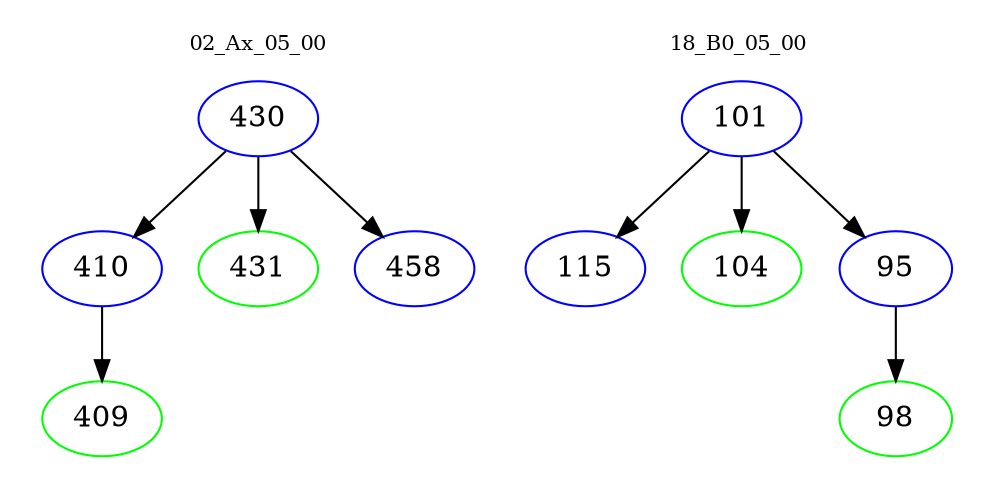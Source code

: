 digraph{
subgraph cluster_0 {
color = white
label = "02_Ax_05_00";
fontsize=10;
T0_430 [label="430", color="blue"]
T0_430 -> T0_410 [color="black"]
T0_410 [label="410", color="blue"]
T0_410 -> T0_409 [color="black"]
T0_409 [label="409", color="green"]
T0_430 -> T0_431 [color="black"]
T0_431 [label="431", color="green"]
T0_430 -> T0_458 [color="black"]
T0_458 [label="458", color="blue"]
}
subgraph cluster_1 {
color = white
label = "18_B0_05_00";
fontsize=10;
T1_101 [label="101", color="blue"]
T1_101 -> T1_115 [color="black"]
T1_115 [label="115", color="blue"]
T1_101 -> T1_104 [color="black"]
T1_104 [label="104", color="green"]
T1_101 -> T1_95 [color="black"]
T1_95 [label="95", color="blue"]
T1_95 -> T1_98 [color="black"]
T1_98 [label="98", color="green"]
}
}
